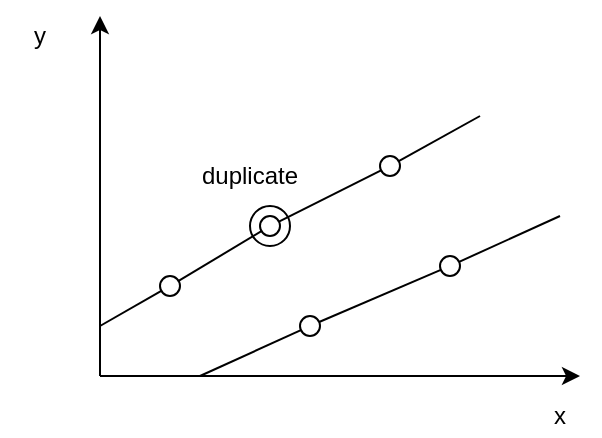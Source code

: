 <mxfile version="12.7.9" type="device"><diagram id="p5gnJyfQlP4soNAEEyW8" name="Page-1"><mxGraphModel dx="942" dy="666" grid="1" gridSize="10" guides="1" tooltips="1" connect="1" arrows="1" fold="1" page="1" pageScale="1" pageWidth="850" pageHeight="1100" math="0" shadow="0"><root><mxCell id="0"/><mxCell id="1" parent="0"/><mxCell id="0hdL4CwD0twNASE35cv2-1" value="" style="ellipse;whiteSpace=wrap;html=1;aspect=fixed;gradientColor=none;" vertex="1" parent="1"><mxGeometry x="355" y="275" width="20" height="20" as="geometry"/></mxCell><mxCell id="0hdL4CwD0twNASE35cv2-2" value="" style="endArrow=classic;html=1;" edge="1" parent="1"><mxGeometry width="50" height="50" relative="1" as="geometry"><mxPoint x="280" y="360" as="sourcePoint"/><mxPoint x="520" y="360" as="targetPoint"/></mxGeometry></mxCell><mxCell id="0hdL4CwD0twNASE35cv2-3" value="" style="endArrow=classic;html=1;" edge="1" parent="1"><mxGeometry width="50" height="50" relative="1" as="geometry"><mxPoint x="280" y="360" as="sourcePoint"/><mxPoint x="280" y="180" as="targetPoint"/></mxGeometry></mxCell><mxCell id="0hdL4CwD0twNASE35cv2-4" value="" style="endArrow=none;html=1;" edge="1" parent="1" source="0hdL4CwD0twNASE35cv2-14"><mxGeometry width="50" height="50" relative="1" as="geometry"><mxPoint x="280" y="335" as="sourcePoint"/><mxPoint x="470" y="230" as="targetPoint"/></mxGeometry></mxCell><mxCell id="0hdL4CwD0twNASE35cv2-5" value="" style="ellipse;whiteSpace=wrap;html=1;aspect=fixed;" vertex="1" parent="1"><mxGeometry x="310" y="310" width="10" height="10" as="geometry"/></mxCell><mxCell id="0hdL4CwD0twNASE35cv2-6" value="" style="endArrow=none;html=1;" edge="1" parent="1" target="0hdL4CwD0twNASE35cv2-5"><mxGeometry width="50" height="50" relative="1" as="geometry"><mxPoint x="280" y="335" as="sourcePoint"/><mxPoint x="470" y="230" as="targetPoint"/></mxGeometry></mxCell><mxCell id="0hdL4CwD0twNASE35cv2-7" value="" style="ellipse;whiteSpace=wrap;html=1;aspect=fixed;" vertex="1" parent="1"><mxGeometry x="360" y="280" width="10" height="10" as="geometry"/></mxCell><mxCell id="0hdL4CwD0twNASE35cv2-8" value="" style="endArrow=none;html=1;" edge="1" parent="1" source="0hdL4CwD0twNASE35cv2-5" target="0hdL4CwD0twNASE35cv2-7"><mxGeometry width="50" height="50" relative="1" as="geometry"><mxPoint x="319.384" y="312.596" as="sourcePoint"/><mxPoint x="470" y="230" as="targetPoint"/></mxGeometry></mxCell><mxCell id="0hdL4CwD0twNASE35cv2-9" value="" style="endArrow=none;html=1;" edge="1" parent="1" source="0hdL4CwD0twNASE35cv2-12"><mxGeometry width="50" height="50" relative="1" as="geometry"><mxPoint x="330" y="360" as="sourcePoint"/><mxPoint x="510" y="280" as="targetPoint"/></mxGeometry></mxCell><mxCell id="0hdL4CwD0twNASE35cv2-10" value="" style="ellipse;whiteSpace=wrap;html=1;aspect=fixed;" vertex="1" parent="1"><mxGeometry x="380" y="330" width="10" height="10" as="geometry"/></mxCell><mxCell id="0hdL4CwD0twNASE35cv2-11" value="" style="endArrow=none;html=1;" edge="1" parent="1" target="0hdL4CwD0twNASE35cv2-10"><mxGeometry width="50" height="50" relative="1" as="geometry"><mxPoint x="330" y="360" as="sourcePoint"/><mxPoint x="500" y="280" as="targetPoint"/></mxGeometry></mxCell><mxCell id="0hdL4CwD0twNASE35cv2-12" value="" style="ellipse;whiteSpace=wrap;html=1;aspect=fixed;" vertex="1" parent="1"><mxGeometry x="450" y="300" width="10" height="10" as="geometry"/></mxCell><mxCell id="0hdL4CwD0twNASE35cv2-13" value="" style="endArrow=none;html=1;" edge="1" parent="1" source="0hdL4CwD0twNASE35cv2-10" target="0hdL4CwD0twNASE35cv2-12"><mxGeometry width="50" height="50" relative="1" as="geometry"><mxPoint x="389.511" y="332.843" as="sourcePoint"/><mxPoint x="500" y="280" as="targetPoint"/></mxGeometry></mxCell><mxCell id="0hdL4CwD0twNASE35cv2-14" value="" style="ellipse;whiteSpace=wrap;html=1;aspect=fixed;" vertex="1" parent="1"><mxGeometry x="420" y="250" width="10" height="10" as="geometry"/></mxCell><mxCell id="0hdL4CwD0twNASE35cv2-15" value="" style="endArrow=none;html=1;" edge="1" parent="1" source="0hdL4CwD0twNASE35cv2-7" target="0hdL4CwD0twNASE35cv2-14"><mxGeometry width="50" height="50" relative="1" as="geometry"><mxPoint x="369.429" y="282.68" as="sourcePoint"/><mxPoint x="470" y="230" as="targetPoint"/></mxGeometry></mxCell><mxCell id="0hdL4CwD0twNASE35cv2-16" value="duplicate" style="text;html=1;strokeColor=none;fillColor=none;align=center;verticalAlign=middle;whiteSpace=wrap;rounded=0;" vertex="1" parent="1"><mxGeometry x="335" y="250" width="40" height="20" as="geometry"/></mxCell><mxCell id="0hdL4CwD0twNASE35cv2-17" value="x" style="text;html=1;strokeColor=none;fillColor=none;align=center;verticalAlign=middle;whiteSpace=wrap;rounded=0;" vertex="1" parent="1"><mxGeometry x="490" y="370" width="40" height="20" as="geometry"/></mxCell><mxCell id="0hdL4CwD0twNASE35cv2-18" value="y" style="text;html=1;strokeColor=none;fillColor=none;align=center;verticalAlign=middle;whiteSpace=wrap;rounded=0;" vertex="1" parent="1"><mxGeometry x="230" y="180" width="40" height="20" as="geometry"/></mxCell></root></mxGraphModel></diagram></mxfile>